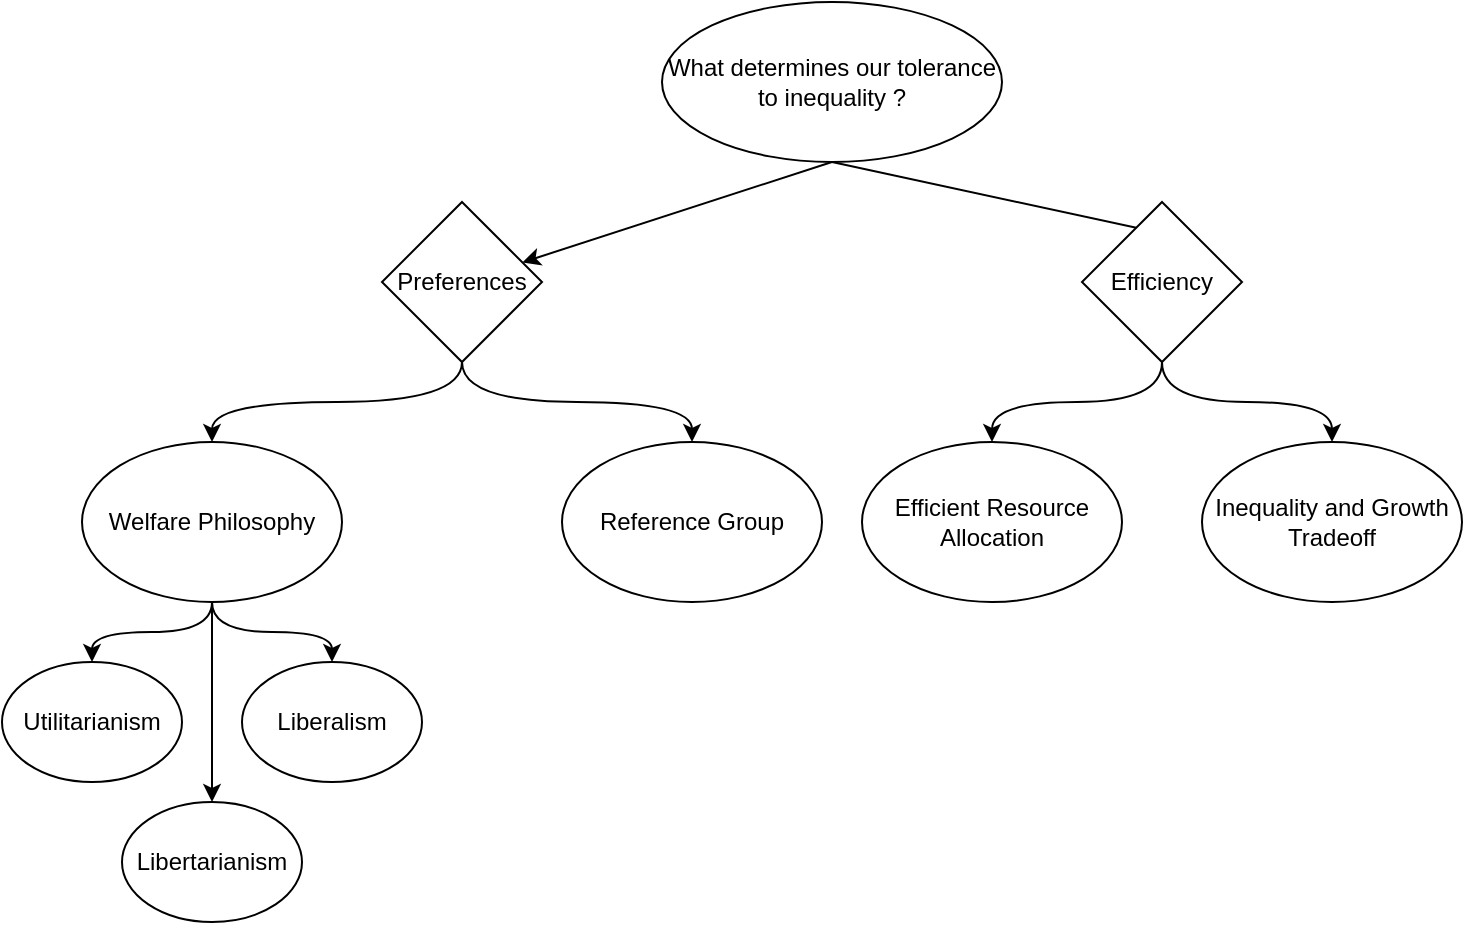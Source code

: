 <mxfile>
    <diagram id="e04aFR6JyFE5h_fMGpHC" name="Page-1">
        <mxGraphModel dx="1685" dy="908" grid="1" gridSize="10" guides="1" tooltips="1" connect="1" arrows="1" fold="1" page="1" pageScale="1" pageWidth="850" pageHeight="1100" math="0" shadow="0">
            <root>
                <mxCell id="0"/>
                <mxCell id="1" parent="0"/>
                <mxCell id="6" style="edgeStyle=none;html=1;exitX=0.5;exitY=1;exitDx=0;exitDy=0;entryX=1;entryY=0;entryDx=0;entryDy=0;" edge="1" parent="1" source="2" target="3">
                    <mxGeometry relative="1" as="geometry"/>
                </mxCell>
                <mxCell id="7" style="edgeStyle=none;html=1;exitX=0.5;exitY=1;exitDx=0;exitDy=0;" edge="1" parent="1" source="2" target="4">
                    <mxGeometry relative="1" as="geometry"/>
                </mxCell>
                <mxCell id="2" value="What determines our tolerance to inequality ?" style="ellipse;whiteSpace=wrap;html=1;" vertex="1" parent="1">
                    <mxGeometry x="300" y="20" width="170" height="80" as="geometry"/>
                </mxCell>
                <mxCell id="24" style="edgeStyle=orthogonalEdgeStyle;curved=1;html=1;exitX=0.5;exitY=1;exitDx=0;exitDy=0;entryX=0.5;entryY=0;entryDx=0;entryDy=0;fontColor=default;" edge="1" parent="1" source="3" target="8">
                    <mxGeometry relative="1" as="geometry"/>
                </mxCell>
                <mxCell id="25" style="edgeStyle=orthogonalEdgeStyle;curved=1;html=1;exitX=0.5;exitY=1;exitDx=0;exitDy=0;entryX=0.5;entryY=0;entryDx=0;entryDy=0;fontColor=default;" edge="1" parent="1" source="3" target="9">
                    <mxGeometry relative="1" as="geometry"/>
                </mxCell>
                <mxCell id="3" value="Efficiency" style="rhombus;whiteSpace=wrap;html=1;" vertex="1" parent="1">
                    <mxGeometry x="510" y="120" width="80" height="80" as="geometry"/>
                </mxCell>
                <mxCell id="21" style="edgeStyle=orthogonalEdgeStyle;curved=1;html=1;exitX=0.5;exitY=1;exitDx=0;exitDy=0;entryX=0.5;entryY=0;entryDx=0;entryDy=0;" edge="1" parent="1" source="4" target="11">
                    <mxGeometry relative="1" as="geometry"/>
                </mxCell>
                <mxCell id="22" style="edgeStyle=orthogonalEdgeStyle;curved=1;html=1;exitX=0.5;exitY=1;exitDx=0;exitDy=0;" edge="1" parent="1" source="4" target="10">
                    <mxGeometry relative="1" as="geometry"/>
                </mxCell>
                <mxCell id="4" value="Preferences" style="rhombus;whiteSpace=wrap;html=1;" vertex="1" parent="1">
                    <mxGeometry x="160" y="120" width="80" height="80" as="geometry"/>
                </mxCell>
                <mxCell id="8" value="Efficient Resource Allocation" style="ellipse;whiteSpace=wrap;html=1;fillColor=none;fontColor=default;strokeColor=default;" vertex="1" parent="1">
                    <mxGeometry x="400" y="240" width="130" height="80" as="geometry"/>
                </mxCell>
                <mxCell id="9" value="Inequality and Growth&lt;br&gt;Tradeoff" style="ellipse;whiteSpace=wrap;html=1;fillColor=default;fontColor=default;strokeColor=default;" vertex="1" parent="1">
                    <mxGeometry x="570" y="240" width="130" height="80" as="geometry"/>
                </mxCell>
                <mxCell id="10" value="Reference Group" style="ellipse;whiteSpace=wrap;html=1;fillColor=default;fontColor=default;strokeColor=default;labelBackgroundColor=none;" vertex="1" parent="1">
                    <mxGeometry x="250" y="240" width="130" height="80" as="geometry"/>
                </mxCell>
                <mxCell id="16" style="edgeStyle=orthogonalEdgeStyle;curved=1;html=1;exitX=0.5;exitY=1;exitDx=0;exitDy=0;entryX=0.5;entryY=0;entryDx=0;entryDy=0;" edge="1" parent="1" source="11" target="12">
                    <mxGeometry relative="1" as="geometry"/>
                </mxCell>
                <mxCell id="17" style="edgeStyle=orthogonalEdgeStyle;curved=1;html=1;exitX=0.5;exitY=1;exitDx=0;exitDy=0;entryX=0.5;entryY=0;entryDx=0;entryDy=0;" edge="1" parent="1" source="11" target="13">
                    <mxGeometry relative="1" as="geometry"/>
                </mxCell>
                <mxCell id="18" style="edgeStyle=orthogonalEdgeStyle;curved=1;html=1;exitX=0.5;exitY=1;exitDx=0;exitDy=0;entryX=0.5;entryY=0;entryDx=0;entryDy=0;" edge="1" parent="1" source="11" target="14">
                    <mxGeometry relative="1" as="geometry"/>
                </mxCell>
                <mxCell id="11" value="Welfare Philosophy" style="ellipse;whiteSpace=wrap;html=1;fillColor=default;fontColor=#000000;strokeColor=default;" vertex="1" parent="1">
                    <mxGeometry x="10" y="240" width="130" height="80" as="geometry"/>
                </mxCell>
                <mxCell id="12" value="Utilitarianism" style="ellipse;whiteSpace=wrap;html=1;fillColor=default;fontColor=#000000;strokeColor=default;" vertex="1" parent="1">
                    <mxGeometry x="-30" y="350" width="90" height="60" as="geometry"/>
                </mxCell>
                <mxCell id="13" value="Liberalism" style="ellipse;whiteSpace=wrap;html=1;fillColor=default;fontColor=#000000;strokeColor=default;" vertex="1" parent="1">
                    <mxGeometry x="90" y="350" width="90" height="60" as="geometry"/>
                </mxCell>
                <mxCell id="14" value="Libertarianism" style="ellipse;whiteSpace=wrap;html=1;fillColor=default;fontColor=#000000;strokeColor=default;" vertex="1" parent="1">
                    <mxGeometry x="30" y="420" width="90" height="60" as="geometry"/>
                </mxCell>
            </root>
        </mxGraphModel>
    </diagram>
</mxfile>